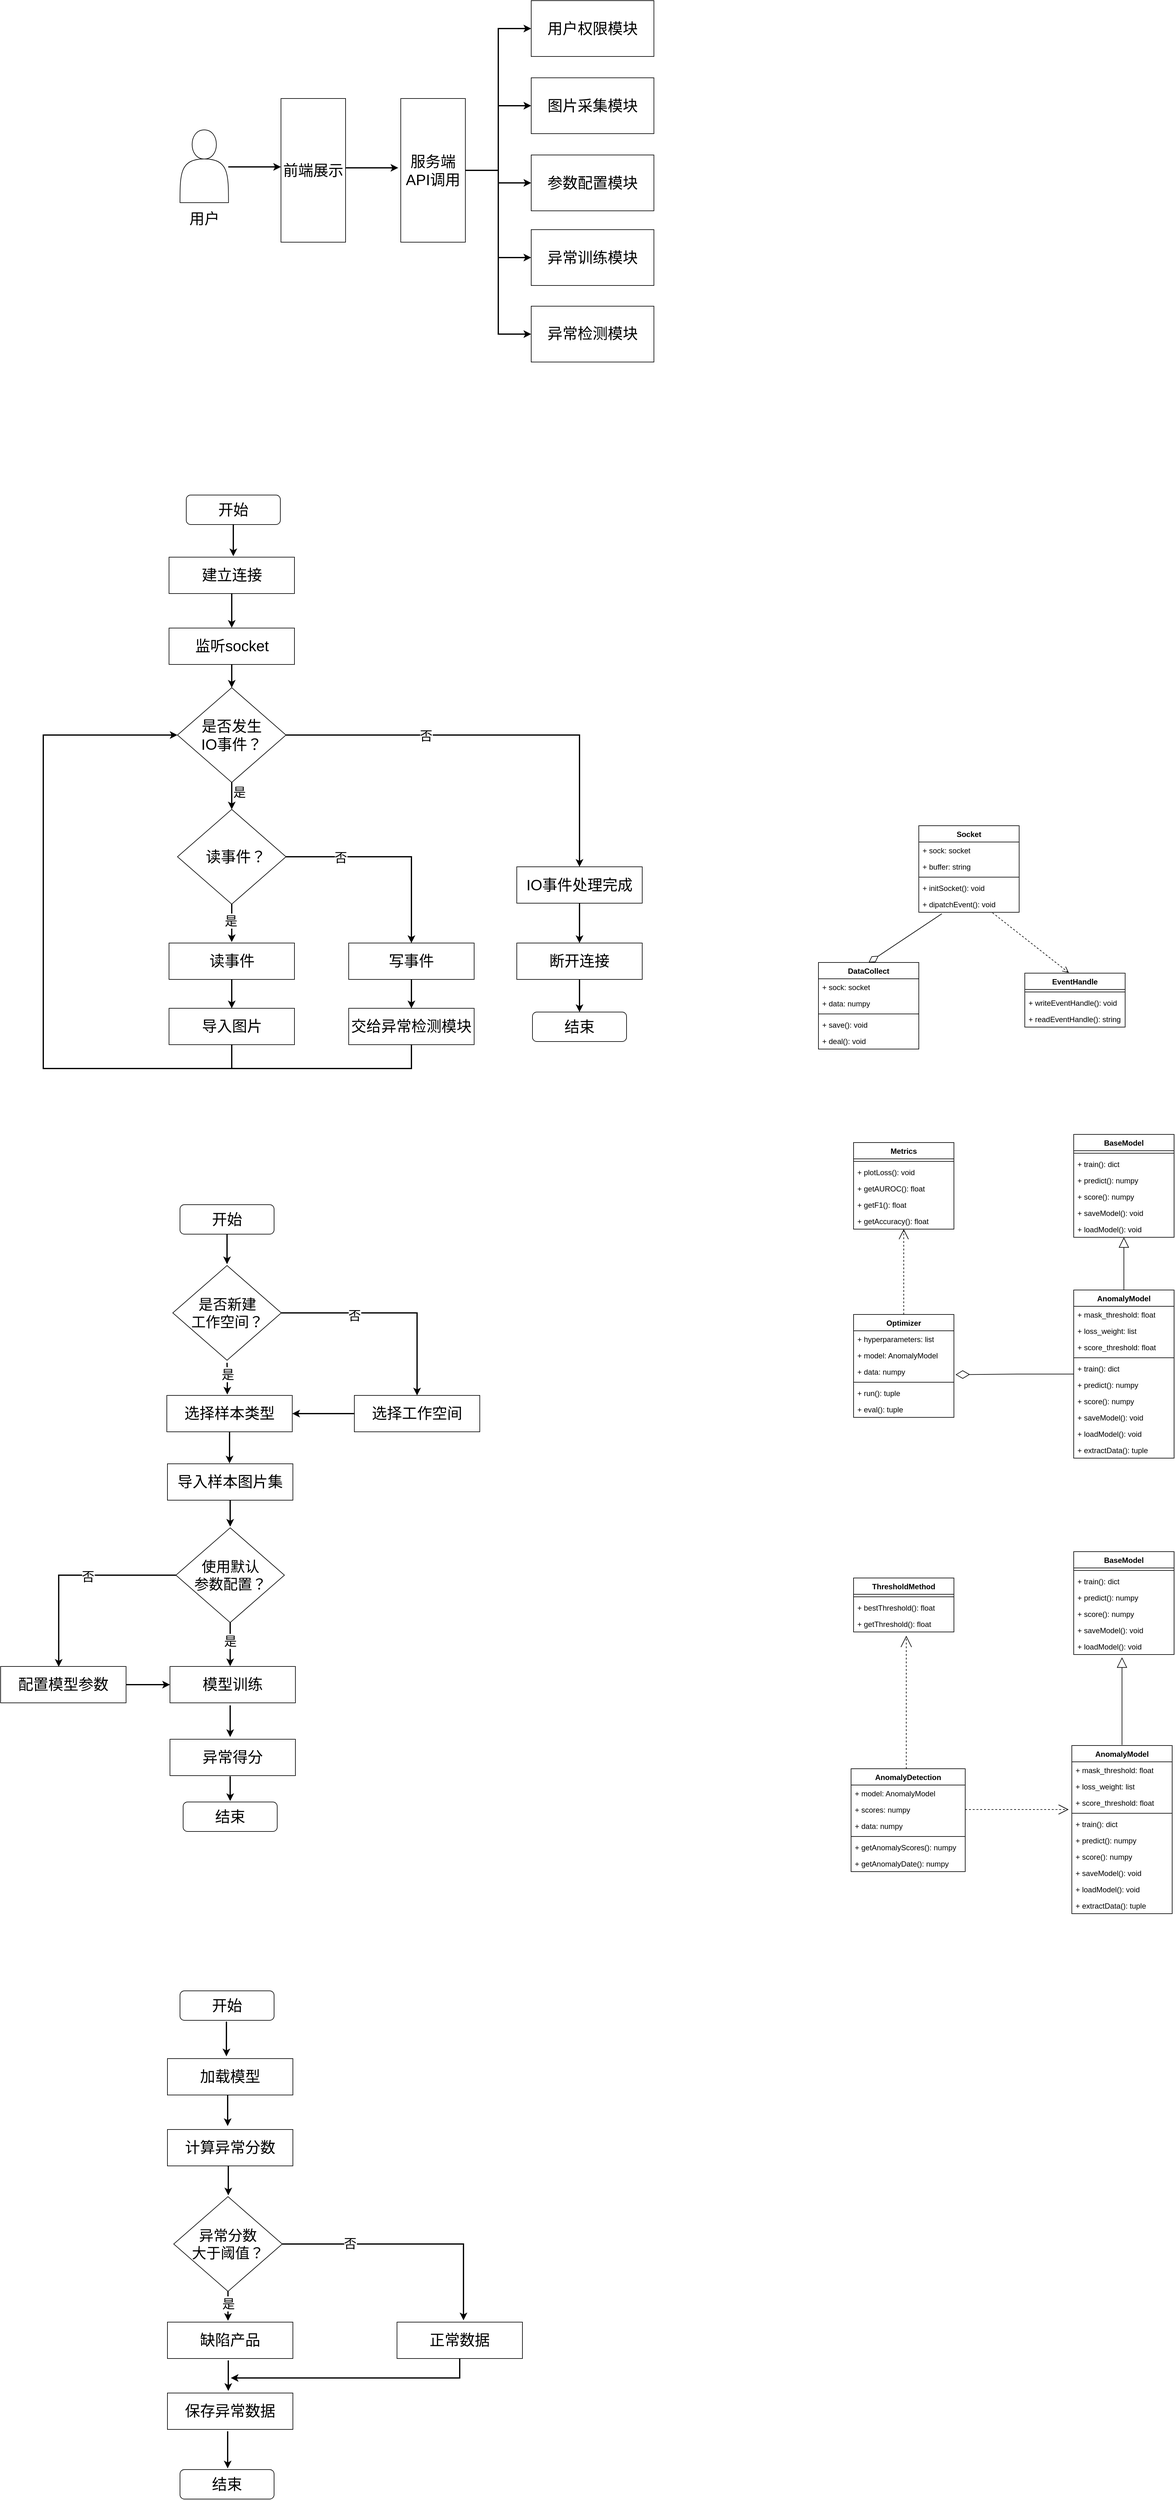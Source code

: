 <mxfile version="23.1.1" type="github">
  <diagram name="第 1 页" id="oIgSJ-jCkEDPL_mwqBG6">
    <mxGraphModel dx="1783" dy="911" grid="0" gridSize="10" guides="1" tooltips="1" connect="1" arrows="1" fold="1" page="0" pageScale="1" pageWidth="1169" pageHeight="827" math="0" shadow="0">
      <root>
        <mxCell id="0" />
        <mxCell id="1" parent="0" />
        <mxCell id="Z4AFo1DgdPZZFTQi7bNu-21" style="edgeStyle=orthogonalEdgeStyle;rounded=0;orthogonalLoop=1;jettySize=auto;html=1;strokeWidth=2;" parent="1" edge="1">
          <mxGeometry relative="1" as="geometry">
            <mxPoint x="547" y="373.5" as="targetPoint" />
            <mxPoint x="463" y="373.5" as="sourcePoint" />
          </mxGeometry>
        </mxCell>
        <mxCell id="Z4AFo1DgdPZZFTQi7bNu-3" value="&lt;font style=&quot;font-size: 24px;&quot;&gt;前端展示&lt;/font&gt;" style="rounded=0;whiteSpace=wrap;html=1;" parent="1" vertex="1">
          <mxGeometry x="360" y="263" width="103" height="229" as="geometry" />
        </mxCell>
        <mxCell id="Z4AFo1DgdPZZFTQi7bNu-22" style="edgeStyle=orthogonalEdgeStyle;rounded=0;orthogonalLoop=1;jettySize=auto;html=1;entryX=0.5;entryY=1;entryDx=0;entryDy=0;strokeWidth=2;" parent="1" source="Z4AFo1DgdPZZFTQi7bNu-5" target="Z4AFo1DgdPZZFTQi7bNu-6" edge="1">
          <mxGeometry relative="1" as="geometry" />
        </mxCell>
        <mxCell id="Z4AFo1DgdPZZFTQi7bNu-23" style="edgeStyle=orthogonalEdgeStyle;rounded=0;orthogonalLoop=1;jettySize=auto;html=1;entryX=0.5;entryY=1;entryDx=0;entryDy=0;strokeWidth=2;" parent="1" source="Z4AFo1DgdPZZFTQi7bNu-5" target="Z4AFo1DgdPZZFTQi7bNu-11" edge="1">
          <mxGeometry relative="1" as="geometry" />
        </mxCell>
        <mxCell id="Z4AFo1DgdPZZFTQi7bNu-24" style="edgeStyle=orthogonalEdgeStyle;rounded=0;orthogonalLoop=1;jettySize=auto;html=1;entryX=0.5;entryY=1;entryDx=0;entryDy=0;strokeWidth=2;" parent="1" source="Z4AFo1DgdPZZFTQi7bNu-5" target="Z4AFo1DgdPZZFTQi7bNu-14" edge="1">
          <mxGeometry relative="1" as="geometry" />
        </mxCell>
        <mxCell id="Z4AFo1DgdPZZFTQi7bNu-25" style="edgeStyle=orthogonalEdgeStyle;rounded=0;orthogonalLoop=1;jettySize=auto;html=1;entryX=0.5;entryY=1;entryDx=0;entryDy=0;strokeWidth=2;" parent="1" source="Z4AFo1DgdPZZFTQi7bNu-5" target="Z4AFo1DgdPZZFTQi7bNu-17" edge="1">
          <mxGeometry relative="1" as="geometry" />
        </mxCell>
        <mxCell id="VJg2SWNOefzOuOHamc-v-8" style="edgeStyle=orthogonalEdgeStyle;rounded=0;orthogonalLoop=1;jettySize=auto;html=1;entryX=0.5;entryY=1;entryDx=0;entryDy=0;strokeWidth=2;" edge="1" parent="1" source="Z4AFo1DgdPZZFTQi7bNu-5" target="VJg2SWNOefzOuOHamc-v-6">
          <mxGeometry relative="1" as="geometry" />
        </mxCell>
        <mxCell id="Z4AFo1DgdPZZFTQi7bNu-5" value="&lt;font style=&quot;font-size: 24px;&quot;&gt;服务端API调用&lt;/font&gt;" style="rounded=0;whiteSpace=wrap;html=1;" parent="1" vertex="1">
          <mxGeometry x="551" y="263" width="103" height="229" as="geometry" />
        </mxCell>
        <mxCell id="Z4AFo1DgdPZZFTQi7bNu-8" value="" style="group" parent="1" vertex="1" connectable="0">
          <mxGeometry x="759" y="107" width="195.64" height="89" as="geometry" />
        </mxCell>
        <mxCell id="Z4AFo1DgdPZZFTQi7bNu-6" value="" style="rounded=0;whiteSpace=wrap;html=1;rotation=90;" parent="Z4AFo1DgdPZZFTQi7bNu-8" vertex="1">
          <mxGeometry x="53.32" y="-53.32" width="89" height="195.64" as="geometry" />
        </mxCell>
        <mxCell id="Z4AFo1DgdPZZFTQi7bNu-7" value="&lt;font style=&quot;font-size: 24px;&quot;&gt;用户权限模块&lt;/font&gt;" style="text;html=1;strokeColor=none;fillColor=none;align=center;verticalAlign=middle;whiteSpace=wrap;rounded=0;" parent="Z4AFo1DgdPZZFTQi7bNu-8" vertex="1">
          <mxGeometry x="10.82" y="25.5" width="174" height="38" as="geometry" />
        </mxCell>
        <mxCell id="Z4AFo1DgdPZZFTQi7bNu-9" value="" style="group;strokeWidth=2;" parent="1" vertex="1" connectable="0">
          <mxGeometry x="199" y="313" width="77.33" height="157" as="geometry" />
        </mxCell>
        <mxCell id="Z4AFo1DgdPZZFTQi7bNu-1" value="" style="shape=actor;whiteSpace=wrap;html=1;" parent="Z4AFo1DgdPZZFTQi7bNu-9" vertex="1">
          <mxGeometry width="77.33" height="116" as="geometry" />
        </mxCell>
        <mxCell id="Z4AFo1DgdPZZFTQi7bNu-2" value="&lt;font style=&quot;font-size: 24px;&quot;&gt;用户&lt;/font&gt;" style="text;html=1;strokeColor=none;fillColor=none;align=center;verticalAlign=middle;whiteSpace=wrap;rounded=0;" parent="Z4AFo1DgdPZZFTQi7bNu-9" vertex="1">
          <mxGeometry x="8.66" y="127" width="60" height="30" as="geometry" />
        </mxCell>
        <mxCell id="Z4AFo1DgdPZZFTQi7bNu-10" value="" style="group" parent="1" vertex="1" connectable="0">
          <mxGeometry x="759" y="353" width="195.64" height="89" as="geometry" />
        </mxCell>
        <mxCell id="Z4AFo1DgdPZZFTQi7bNu-11" value="" style="rounded=0;whiteSpace=wrap;html=1;rotation=90;" parent="Z4AFo1DgdPZZFTQi7bNu-10" vertex="1">
          <mxGeometry x="53.32" y="-53.32" width="89" height="195.64" as="geometry" />
        </mxCell>
        <mxCell id="Z4AFo1DgdPZZFTQi7bNu-12" value="&lt;span style=&quot;font-size: 24px;&quot;&gt;参数配置模块&lt;/span&gt;" style="text;html=1;strokeColor=none;fillColor=none;align=center;verticalAlign=middle;whiteSpace=wrap;rounded=0;" parent="Z4AFo1DgdPZZFTQi7bNu-10" vertex="1">
          <mxGeometry x="10.82" y="25.5" width="174" height="38" as="geometry" />
        </mxCell>
        <mxCell id="Z4AFo1DgdPZZFTQi7bNu-13" value="" style="group" parent="1" vertex="1" connectable="0">
          <mxGeometry x="759" y="472" width="195.64" height="89" as="geometry" />
        </mxCell>
        <mxCell id="Z4AFo1DgdPZZFTQi7bNu-14" value="" style="rounded=0;whiteSpace=wrap;html=1;rotation=90;" parent="Z4AFo1DgdPZZFTQi7bNu-13" vertex="1">
          <mxGeometry x="53.32" y="-53.32" width="89" height="195.64" as="geometry" />
        </mxCell>
        <mxCell id="Z4AFo1DgdPZZFTQi7bNu-15" value="&lt;font style=&quot;font-size: 24px;&quot;&gt;异常训练模块&lt;/font&gt;" style="text;html=1;strokeColor=none;fillColor=none;align=center;verticalAlign=middle;whiteSpace=wrap;rounded=0;" parent="Z4AFo1DgdPZZFTQi7bNu-13" vertex="1">
          <mxGeometry x="10.82" y="25.5" width="174" height="38" as="geometry" />
        </mxCell>
        <mxCell id="Z4AFo1DgdPZZFTQi7bNu-16" value="" style="group" parent="1" vertex="1" connectable="0">
          <mxGeometry x="759" y="593" width="195.64" height="89" as="geometry" />
        </mxCell>
        <mxCell id="Z4AFo1DgdPZZFTQi7bNu-17" value="" style="rounded=0;whiteSpace=wrap;html=1;rotation=90;" parent="Z4AFo1DgdPZZFTQi7bNu-16" vertex="1">
          <mxGeometry x="53.32" y="-52.32" width="89" height="195.64" as="geometry" />
        </mxCell>
        <mxCell id="Z4AFo1DgdPZZFTQi7bNu-18" value="&lt;font style=&quot;font-size: 24px;&quot;&gt;异常检测模块&lt;/font&gt;" style="text;html=1;strokeColor=none;fillColor=none;align=center;verticalAlign=middle;whiteSpace=wrap;rounded=0;" parent="Z4AFo1DgdPZZFTQi7bNu-16" vertex="1">
          <mxGeometry x="10.82" y="25.5" width="174" height="38" as="geometry" />
        </mxCell>
        <mxCell id="Z4AFo1DgdPZZFTQi7bNu-26" style="edgeStyle=orthogonalEdgeStyle;rounded=0;orthogonalLoop=1;jettySize=auto;html=1;strokeWidth=2;" parent="1" edge="1">
          <mxGeometry relative="1" as="geometry">
            <mxPoint x="360" y="372" as="targetPoint" />
            <mxPoint x="276" y="372" as="sourcePoint" />
          </mxGeometry>
        </mxCell>
        <mxCell id="a3Q9JlaJn4SBkysk_mds-16" style="edgeStyle=orthogonalEdgeStyle;rounded=0;orthogonalLoop=1;jettySize=auto;html=1;strokeWidth=2;" parent="1" source="a3Q9JlaJn4SBkysk_mds-1" edge="1">
          <mxGeometry relative="1" as="geometry">
            <mxPoint x="284" y="992.5" as="targetPoint" />
          </mxGeometry>
        </mxCell>
        <mxCell id="a3Q9JlaJn4SBkysk_mds-1" value="&lt;font style=&quot;font-size: 24px;&quot;&gt;开始&lt;/font&gt;" style="rounded=1;whiteSpace=wrap;html=1;" parent="1" vertex="1">
          <mxGeometry x="209" y="895" width="150" height="47" as="geometry" />
        </mxCell>
        <mxCell id="a3Q9JlaJn4SBkysk_mds-17" style="edgeStyle=orthogonalEdgeStyle;rounded=0;orthogonalLoop=1;jettySize=auto;html=1;strokeWidth=2;" parent="1" source="a3Q9JlaJn4SBkysk_mds-2" edge="1">
          <mxGeometry relative="1" as="geometry">
            <mxPoint x="281.5" y="1106.5" as="targetPoint" />
          </mxGeometry>
        </mxCell>
        <mxCell id="a3Q9JlaJn4SBkysk_mds-2" value="&lt;font style=&quot;font-size: 24px;&quot;&gt;建立连接&lt;/font&gt;" style="rounded=0;whiteSpace=wrap;html=1;" parent="1" vertex="1">
          <mxGeometry x="181.5" y="994" width="200" height="58" as="geometry" />
        </mxCell>
        <mxCell id="a3Q9JlaJn4SBkysk_mds-3" value="&lt;font style=&quot;font-size: 24px;&quot;&gt;监听socket&lt;/font&gt;" style="rounded=0;whiteSpace=wrap;html=1;" parent="1" vertex="1">
          <mxGeometry x="181.5" y="1107" width="200" height="58" as="geometry" />
        </mxCell>
        <mxCell id="a3Q9JlaJn4SBkysk_mds-21" style="edgeStyle=orthogonalEdgeStyle;rounded=0;orthogonalLoop=1;jettySize=auto;html=1;strokeWidth=2;" parent="1" source="a3Q9JlaJn4SBkysk_mds-5" target="a3Q9JlaJn4SBkysk_mds-10" edge="1">
          <mxGeometry relative="1" as="geometry" />
        </mxCell>
        <mxCell id="a3Q9JlaJn4SBkysk_mds-5" value="&lt;span style=&quot;font-size: 24px;&quot;&gt;读事件&lt;/span&gt;" style="rounded=0;whiteSpace=wrap;html=1;" parent="1" vertex="1">
          <mxGeometry x="181.5" y="1609" width="200" height="58" as="geometry" />
        </mxCell>
        <mxCell id="a3Q9JlaJn4SBkysk_mds-24" style="edgeStyle=orthogonalEdgeStyle;rounded=0;orthogonalLoop=1;jettySize=auto;html=1;entryX=0.5;entryY=0;entryDx=0;entryDy=0;strokeWidth=2;" parent="1" source="a3Q9JlaJn4SBkysk_mds-8" target="a3Q9JlaJn4SBkysk_mds-13" edge="1">
          <mxGeometry relative="1" as="geometry" />
        </mxCell>
        <mxCell id="a3Q9JlaJn4SBkysk_mds-34" value="&lt;font style=&quot;font-size: 20px;&quot;&gt;否&lt;/font&gt;" style="edgeLabel;html=1;align=center;verticalAlign=middle;resizable=0;points=[];" parent="a3Q9JlaJn4SBkysk_mds-24" vertex="1" connectable="0">
          <mxGeometry x="-0.343" relative="1" as="geometry">
            <mxPoint as="offset" />
          </mxGeometry>
        </mxCell>
        <mxCell id="a3Q9JlaJn4SBkysk_mds-8" value="&lt;font style=&quot;font-size: 24px;&quot;&gt;是否发生&lt;br&gt;IO事件？&lt;/font&gt;" style="strokeWidth=1;html=1;shape=mxgraph.flowchart.decision;whiteSpace=wrap;" parent="1" vertex="1">
          <mxGeometry x="195" y="1202" width="173" height="151" as="geometry" />
        </mxCell>
        <mxCell id="a3Q9JlaJn4SBkysk_mds-20" style="edgeStyle=orthogonalEdgeStyle;rounded=0;orthogonalLoop=1;jettySize=auto;html=1;strokeWidth=2;" parent="1" source="a3Q9JlaJn4SBkysk_mds-9" edge="1">
          <mxGeometry relative="1" as="geometry">
            <mxPoint x="281.5" y="1607.5" as="targetPoint" />
          </mxGeometry>
        </mxCell>
        <mxCell id="a3Q9JlaJn4SBkysk_mds-33" value="&lt;font style=&quot;font-size: 20px;&quot;&gt;是&lt;/font&gt;" style="edgeLabel;html=1;align=center;verticalAlign=middle;resizable=0;points=[];" parent="a3Q9JlaJn4SBkysk_mds-20" vertex="1" connectable="0">
          <mxGeometry x="-0.141" y="-2" relative="1" as="geometry">
            <mxPoint as="offset" />
          </mxGeometry>
        </mxCell>
        <mxCell id="a3Q9JlaJn4SBkysk_mds-22" style="edgeStyle=orthogonalEdgeStyle;rounded=0;orthogonalLoop=1;jettySize=auto;html=1;entryX=0.5;entryY=0;entryDx=0;entryDy=0;strokeWidth=2;" parent="1" source="a3Q9JlaJn4SBkysk_mds-9" target="a3Q9JlaJn4SBkysk_mds-11" edge="1">
          <mxGeometry relative="1" as="geometry" />
        </mxCell>
        <mxCell id="a3Q9JlaJn4SBkysk_mds-32" value="&lt;font style=&quot;font-size: 20px;&quot;&gt;否&lt;/font&gt;" style="edgeLabel;html=1;align=center;verticalAlign=middle;resizable=0;points=[];" parent="a3Q9JlaJn4SBkysk_mds-22" vertex="1" connectable="0">
          <mxGeometry x="-0.483" relative="1" as="geometry">
            <mxPoint as="offset" />
          </mxGeometry>
        </mxCell>
        <mxCell id="a3Q9JlaJn4SBkysk_mds-9" value="&lt;span style=&quot;font-size: 24px;&quot;&gt;&amp;nbsp; 读事件？&lt;/span&gt;" style="strokeWidth=1;html=1;shape=mxgraph.flowchart.decision;whiteSpace=wrap;" parent="1" vertex="1">
          <mxGeometry x="195" y="1396" width="173" height="151" as="geometry" />
        </mxCell>
        <mxCell id="a3Q9JlaJn4SBkysk_mds-10" value="&lt;span style=&quot;font-size: 24px;&quot;&gt;导入图片&lt;/span&gt;" style="rounded=0;whiteSpace=wrap;html=1;" parent="1" vertex="1">
          <mxGeometry x="181.5" y="1713" width="200" height="58" as="geometry" />
        </mxCell>
        <mxCell id="a3Q9JlaJn4SBkysk_mds-23" style="edgeStyle=orthogonalEdgeStyle;rounded=0;orthogonalLoop=1;jettySize=auto;html=1;entryX=0.5;entryY=0;entryDx=0;entryDy=0;strokeWidth=2;" parent="1" source="a3Q9JlaJn4SBkysk_mds-11" target="a3Q9JlaJn4SBkysk_mds-12" edge="1">
          <mxGeometry relative="1" as="geometry" />
        </mxCell>
        <mxCell id="a3Q9JlaJn4SBkysk_mds-11" value="&lt;span style=&quot;font-size: 24px;&quot;&gt;写事件&lt;/span&gt;" style="rounded=0;whiteSpace=wrap;html=1;" parent="1" vertex="1">
          <mxGeometry x="468" y="1609" width="200" height="58" as="geometry" />
        </mxCell>
        <mxCell id="a3Q9JlaJn4SBkysk_mds-29" style="edgeStyle=orthogonalEdgeStyle;rounded=0;orthogonalLoop=1;jettySize=auto;html=1;endArrow=none;endFill=0;strokeWidth=2;" parent="1" source="a3Q9JlaJn4SBkysk_mds-12" edge="1">
          <mxGeometry relative="1" as="geometry">
            <mxPoint x="282" y="1809" as="targetPoint" />
            <Array as="points">
              <mxPoint x="568" y="1809" />
              <mxPoint x="283" y="1809" />
            </Array>
          </mxGeometry>
        </mxCell>
        <mxCell id="a3Q9JlaJn4SBkysk_mds-12" value="&lt;span style=&quot;font-size: 24px;&quot;&gt;交给异常检测模块&lt;/span&gt;" style="rounded=0;whiteSpace=wrap;html=1;" parent="1" vertex="1">
          <mxGeometry x="468" y="1713" width="200" height="58" as="geometry" />
        </mxCell>
        <mxCell id="a3Q9JlaJn4SBkysk_mds-25" style="edgeStyle=orthogonalEdgeStyle;rounded=0;orthogonalLoop=1;jettySize=auto;html=1;strokeWidth=2;" parent="1" source="a3Q9JlaJn4SBkysk_mds-13" target="a3Q9JlaJn4SBkysk_mds-14" edge="1">
          <mxGeometry relative="1" as="geometry" />
        </mxCell>
        <mxCell id="a3Q9JlaJn4SBkysk_mds-13" value="&lt;span style=&quot;font-size: 24px;&quot;&gt;IO事件处理完成&lt;/span&gt;" style="rounded=0;whiteSpace=wrap;html=1;" parent="1" vertex="1">
          <mxGeometry x="736" y="1487.5" width="200" height="58" as="geometry" />
        </mxCell>
        <mxCell id="a3Q9JlaJn4SBkysk_mds-26" style="edgeStyle=orthogonalEdgeStyle;rounded=0;orthogonalLoop=1;jettySize=auto;html=1;strokeWidth=2;" parent="1" source="a3Q9JlaJn4SBkysk_mds-14" target="a3Q9JlaJn4SBkysk_mds-15" edge="1">
          <mxGeometry relative="1" as="geometry" />
        </mxCell>
        <mxCell id="a3Q9JlaJn4SBkysk_mds-14" value="&lt;span style=&quot;font-size: 24px;&quot;&gt;断开连接&lt;/span&gt;" style="rounded=0;whiteSpace=wrap;html=1;" parent="1" vertex="1">
          <mxGeometry x="736" y="1609" width="200" height="58" as="geometry" />
        </mxCell>
        <mxCell id="a3Q9JlaJn4SBkysk_mds-15" value="&lt;font style=&quot;font-size: 24px;&quot;&gt;结束&lt;/font&gt;" style="rounded=1;whiteSpace=wrap;html=1;" parent="1" vertex="1">
          <mxGeometry x="761" y="1719" width="150" height="47" as="geometry" />
        </mxCell>
        <mxCell id="a3Q9JlaJn4SBkysk_mds-18" style="edgeStyle=orthogonalEdgeStyle;rounded=0;orthogonalLoop=1;jettySize=auto;html=1;entryX=0.5;entryY=0;entryDx=0;entryDy=0;entryPerimeter=0;strokeWidth=2;" parent="1" source="a3Q9JlaJn4SBkysk_mds-3" target="a3Q9JlaJn4SBkysk_mds-8" edge="1">
          <mxGeometry relative="1" as="geometry" />
        </mxCell>
        <mxCell id="a3Q9JlaJn4SBkysk_mds-19" style="edgeStyle=orthogonalEdgeStyle;rounded=0;orthogonalLoop=1;jettySize=auto;html=1;entryX=0.5;entryY=0;entryDx=0;entryDy=0;entryPerimeter=0;strokeWidth=2;" parent="1" source="a3Q9JlaJn4SBkysk_mds-8" target="a3Q9JlaJn4SBkysk_mds-9" edge="1">
          <mxGeometry relative="1" as="geometry" />
        </mxCell>
        <mxCell id="a3Q9JlaJn4SBkysk_mds-27" style="edgeStyle=orthogonalEdgeStyle;rounded=0;orthogonalLoop=1;jettySize=auto;html=1;entryX=0;entryY=0.5;entryDx=0;entryDy=0;entryPerimeter=0;strokeWidth=2;" parent="1" source="a3Q9JlaJn4SBkysk_mds-10" target="a3Q9JlaJn4SBkysk_mds-8" edge="1">
          <mxGeometry relative="1" as="geometry">
            <Array as="points">
              <mxPoint x="282" y="1809" />
              <mxPoint x="-19" y="1809" />
              <mxPoint x="-19" y="1278" />
            </Array>
          </mxGeometry>
        </mxCell>
        <mxCell id="a3Q9JlaJn4SBkysk_mds-31" value="&lt;font style=&quot;font-size: 20px;&quot;&gt;是&lt;/font&gt;" style="text;html=1;strokeColor=none;fillColor=none;align=center;verticalAlign=middle;whiteSpace=wrap;rounded=0;" parent="1" vertex="1">
          <mxGeometry x="264" y="1353" width="60" height="30" as="geometry" />
        </mxCell>
        <mxCell id="a3Q9JlaJn4SBkysk_mds-50" value="Socket" style="swimlane;fontStyle=1;align=center;verticalAlign=top;childLayout=stackLayout;horizontal=1;startSize=26;horizontalStack=0;resizeParent=1;resizeParentMax=0;resizeLast=0;collapsible=1;marginBottom=0;whiteSpace=wrap;html=1;" parent="1" vertex="1">
          <mxGeometry x="1377" y="1422" width="160" height="138" as="geometry">
            <mxRectangle x="1179" y="1234" width="74" height="26" as="alternateBounds" />
          </mxGeometry>
        </mxCell>
        <mxCell id="a3Q9JlaJn4SBkysk_mds-51" value="+ sock: socket" style="text;strokeColor=none;fillColor=none;align=left;verticalAlign=top;spacingLeft=4;spacingRight=4;overflow=hidden;rotatable=0;points=[[0,0.5],[1,0.5]];portConstraint=eastwest;whiteSpace=wrap;html=1;" parent="a3Q9JlaJn4SBkysk_mds-50" vertex="1">
          <mxGeometry y="26" width="160" height="26" as="geometry" />
        </mxCell>
        <mxCell id="a3Q9JlaJn4SBkysk_mds-65" value="&lt;span style=&quot;color: rgb(0, 0, 0); font-family: Helvetica; font-size: 12px; font-style: normal; font-variant-ligatures: normal; font-variant-caps: normal; font-weight: 400; letter-spacing: normal; orphans: 2; text-align: left; text-indent: 0px; text-transform: none; widows: 2; word-spacing: 0px; -webkit-text-stroke-width: 0px; background-color: rgb(255, 255, 255); text-decoration-thickness: initial; text-decoration-style: initial; text-decoration-color: initial; float: none; display: inline !important;&quot;&gt;+ buffer: string&amp;nbsp;&lt;/span&gt;" style="text;strokeColor=none;fillColor=none;align=left;verticalAlign=top;spacingLeft=4;spacingRight=4;overflow=hidden;rotatable=0;points=[[0,0.5],[1,0.5]];portConstraint=eastwest;whiteSpace=wrap;html=1;" parent="a3Q9JlaJn4SBkysk_mds-50" vertex="1">
          <mxGeometry y="52" width="160" height="26" as="geometry" />
        </mxCell>
        <mxCell id="a3Q9JlaJn4SBkysk_mds-52" value="" style="line;strokeWidth=1;fillColor=none;align=left;verticalAlign=middle;spacingTop=-1;spacingLeft=3;spacingRight=3;rotatable=0;labelPosition=right;points=[];portConstraint=eastwest;strokeColor=inherit;" parent="a3Q9JlaJn4SBkysk_mds-50" vertex="1">
          <mxGeometry y="78" width="160" height="8" as="geometry" />
        </mxCell>
        <mxCell id="a3Q9JlaJn4SBkysk_mds-53" value="+ initSocket(): void" style="text;strokeColor=none;fillColor=none;align=left;verticalAlign=top;spacingLeft=4;spacingRight=4;overflow=hidden;rotatable=0;points=[[0,0.5],[1,0.5]];portConstraint=eastwest;whiteSpace=wrap;html=1;" parent="a3Q9JlaJn4SBkysk_mds-50" vertex="1">
          <mxGeometry y="86" width="160" height="26" as="geometry" />
        </mxCell>
        <mxCell id="a3Q9JlaJn4SBkysk_mds-66" value="+ dipatchEvent(): void" style="text;strokeColor=none;fillColor=none;align=left;verticalAlign=top;spacingLeft=4;spacingRight=4;overflow=hidden;rotatable=0;points=[[0,0.5],[1,0.5]];portConstraint=eastwest;whiteSpace=wrap;html=1;" parent="a3Q9JlaJn4SBkysk_mds-50" vertex="1">
          <mxGeometry y="112" width="160" height="26" as="geometry" />
        </mxCell>
        <mxCell id="a3Q9JlaJn4SBkysk_mds-55" value="DataCollect" style="swimlane;fontStyle=1;align=center;verticalAlign=top;childLayout=stackLayout;horizontal=1;startSize=26;horizontalStack=0;resizeParent=1;resizeParentMax=0;resizeLast=0;collapsible=1;marginBottom=0;whiteSpace=wrap;html=1;" parent="1" vertex="1">
          <mxGeometry x="1217" y="1640" width="160" height="138" as="geometry" />
        </mxCell>
        <mxCell id="a3Q9JlaJn4SBkysk_mds-56" value="+ sock: socket" style="text;strokeColor=none;fillColor=none;align=left;verticalAlign=top;spacingLeft=4;spacingRight=4;overflow=hidden;rotatable=0;points=[[0,0.5],[1,0.5]];portConstraint=eastwest;whiteSpace=wrap;html=1;" parent="a3Q9JlaJn4SBkysk_mds-55" vertex="1">
          <mxGeometry y="26" width="160" height="26" as="geometry" />
        </mxCell>
        <mxCell id="a3Q9JlaJn4SBkysk_mds-68" value="&lt;span style=&quot;color: rgb(0, 0, 0); font-family: Helvetica; font-size: 12px; font-style: normal; font-variant-ligatures: normal; font-variant-caps: normal; font-weight: 400; letter-spacing: normal; orphans: 2; text-align: left; text-indent: 0px; text-transform: none; widows: 2; word-spacing: 0px; -webkit-text-stroke-width: 0px; background-color: rgb(255, 255, 255); text-decoration-thickness: initial; text-decoration-style: initial; text-decoration-color: initial; float: none; display: inline !important;&quot;&gt;+ data: numpy&lt;/span&gt;" style="text;strokeColor=none;fillColor=none;align=left;verticalAlign=top;spacingLeft=4;spacingRight=4;overflow=hidden;rotatable=0;points=[[0,0.5],[1,0.5]];portConstraint=eastwest;whiteSpace=wrap;html=1;" parent="a3Q9JlaJn4SBkysk_mds-55" vertex="1">
          <mxGeometry y="52" width="160" height="26" as="geometry" />
        </mxCell>
        <mxCell id="a3Q9JlaJn4SBkysk_mds-57" value="" style="line;strokeWidth=1;fillColor=none;align=left;verticalAlign=middle;spacingTop=-1;spacingLeft=3;spacingRight=3;rotatable=0;labelPosition=right;points=[];portConstraint=eastwest;strokeColor=inherit;" parent="a3Q9JlaJn4SBkysk_mds-55" vertex="1">
          <mxGeometry y="78" width="160" height="8" as="geometry" />
        </mxCell>
        <mxCell id="a3Q9JlaJn4SBkysk_mds-58" value="+ save(): void" style="text;strokeColor=none;fillColor=none;align=left;verticalAlign=top;spacingLeft=4;spacingRight=4;overflow=hidden;rotatable=0;points=[[0,0.5],[1,0.5]];portConstraint=eastwest;whiteSpace=wrap;html=1;" parent="a3Q9JlaJn4SBkysk_mds-55" vertex="1">
          <mxGeometry y="86" width="160" height="26" as="geometry" />
        </mxCell>
        <mxCell id="a3Q9JlaJn4SBkysk_mds-69" value="&lt;span style=&quot;color: rgb(0, 0, 0); font-family: Helvetica; font-size: 12px; font-style: normal; font-variant-ligatures: normal; font-variant-caps: normal; font-weight: 400; letter-spacing: normal; orphans: 2; text-align: left; text-indent: 0px; text-transform: none; widows: 2; word-spacing: 0px; -webkit-text-stroke-width: 0px; background-color: rgb(255, 255, 255); text-decoration-thickness: initial; text-decoration-style: initial; text-decoration-color: initial; float: none; display: inline !important;&quot;&gt;+ deal(): void&lt;/span&gt;" style="text;strokeColor=none;fillColor=none;align=left;verticalAlign=top;spacingLeft=4;spacingRight=4;overflow=hidden;rotatable=0;points=[[0,0.5],[1,0.5]];portConstraint=eastwest;whiteSpace=wrap;html=1;" parent="a3Q9JlaJn4SBkysk_mds-55" vertex="1">
          <mxGeometry y="112" width="160" height="26" as="geometry" />
        </mxCell>
        <mxCell id="a3Q9JlaJn4SBkysk_mds-59" value="EventHandle" style="swimlane;fontStyle=1;align=center;verticalAlign=top;childLayout=stackLayout;horizontal=1;startSize=26;horizontalStack=0;resizeParent=1;resizeParentMax=0;resizeLast=0;collapsible=1;marginBottom=0;whiteSpace=wrap;html=1;" parent="1" vertex="1">
          <mxGeometry x="1546" y="1657" width="160" height="86" as="geometry" />
        </mxCell>
        <mxCell id="a3Q9JlaJn4SBkysk_mds-61" value="" style="line;strokeWidth=1;fillColor=none;align=left;verticalAlign=middle;spacingTop=-1;spacingLeft=3;spacingRight=3;rotatable=0;labelPosition=right;points=[];portConstraint=eastwest;strokeColor=inherit;" parent="a3Q9JlaJn4SBkysk_mds-59" vertex="1">
          <mxGeometry y="26" width="160" height="8" as="geometry" />
        </mxCell>
        <mxCell id="a3Q9JlaJn4SBkysk_mds-62" value="+ writeEventHandle(): void" style="text;strokeColor=none;fillColor=none;align=left;verticalAlign=top;spacingLeft=4;spacingRight=4;overflow=hidden;rotatable=0;points=[[0,0.5],[1,0.5]];portConstraint=eastwest;whiteSpace=wrap;html=1;" parent="a3Q9JlaJn4SBkysk_mds-59" vertex="1">
          <mxGeometry y="34" width="160" height="26" as="geometry" />
        </mxCell>
        <mxCell id="a3Q9JlaJn4SBkysk_mds-67" value="&lt;span style=&quot;color: rgb(0, 0, 0); font-family: Helvetica; font-size: 12px; font-style: normal; font-variant-ligatures: normal; font-variant-caps: normal; font-weight: 400; letter-spacing: normal; orphans: 2; text-align: left; text-indent: 0px; text-transform: none; widows: 2; word-spacing: 0px; -webkit-text-stroke-width: 0px; background-color: rgb(255, 255, 255); text-decoration-thickness: initial; text-decoration-style: initial; text-decoration-color: initial; float: none; display: inline !important;&quot;&gt;+ readEventHandle(): string&lt;/span&gt;" style="text;strokeColor=none;fillColor=none;align=left;verticalAlign=top;spacingLeft=4;spacingRight=4;overflow=hidden;rotatable=0;points=[[0,0.5],[1,0.5]];portConstraint=eastwest;whiteSpace=wrap;html=1;" parent="a3Q9JlaJn4SBkysk_mds-59" vertex="1">
          <mxGeometry y="60" width="160" height="26" as="geometry" />
        </mxCell>
        <mxCell id="a3Q9JlaJn4SBkysk_mds-71" style="rounded=0;orthogonalLoop=1;jettySize=auto;html=1;entryX=0.5;entryY=0;entryDx=0;entryDy=0;endArrow=diamondThin;endFill=0;endSize=16;exitX=0.23;exitY=1.09;exitDx=0;exitDy=0;exitPerimeter=0;" parent="1" source="a3Q9JlaJn4SBkysk_mds-66" target="a3Q9JlaJn4SBkysk_mds-55" edge="1">
          <mxGeometry relative="1" as="geometry" />
        </mxCell>
        <mxCell id="a3Q9JlaJn4SBkysk_mds-72" style="rounded=0;orthogonalLoop=1;jettySize=auto;html=1;endSize=8;endArrow=open;endFill=0;dashed=1;exitX=0.735;exitY=1.033;exitDx=0;exitDy=0;exitPerimeter=0;entryX=0.439;entryY=-0.007;entryDx=0;entryDy=0;entryPerimeter=0;" parent="1" source="a3Q9JlaJn4SBkysk_mds-66" target="a3Q9JlaJn4SBkysk_mds-59" edge="1">
          <mxGeometry relative="1" as="geometry">
            <mxPoint x="1650" y="1669" as="targetPoint" />
          </mxGeometry>
        </mxCell>
        <mxCell id="YO7OPcjBrQpYHbS6nEXv-11" style="edgeStyle=orthogonalEdgeStyle;rounded=0;orthogonalLoop=1;jettySize=auto;html=1;strokeWidth=2;" parent="1" source="YO7OPcjBrQpYHbS6nEXv-1" edge="1">
          <mxGeometry relative="1" as="geometry">
            <mxPoint x="274" y="2120.875" as="targetPoint" />
          </mxGeometry>
        </mxCell>
        <mxCell id="YO7OPcjBrQpYHbS6nEXv-1" value="&lt;font style=&quot;font-size: 24px;&quot;&gt;开始&lt;/font&gt;" style="rounded=1;whiteSpace=wrap;html=1;" parent="1" vertex="1">
          <mxGeometry x="199" y="2026" width="150" height="47" as="geometry" />
        </mxCell>
        <mxCell id="YO7OPcjBrQpYHbS6nEXv-14" style="edgeStyle=orthogonalEdgeStyle;rounded=0;orthogonalLoop=1;jettySize=auto;html=1;strokeWidth=2;" parent="1" source="YO7OPcjBrQpYHbS6nEXv-2" edge="1">
          <mxGeometry relative="1" as="geometry">
            <mxPoint x="278" y="2438.4" as="targetPoint" />
          </mxGeometry>
        </mxCell>
        <mxCell id="YO7OPcjBrQpYHbS6nEXv-2" value="&lt;span style=&quot;font-size: 24px;&quot;&gt;选择样本类型&lt;/span&gt;" style="rounded=0;whiteSpace=wrap;html=1;" parent="1" vertex="1">
          <mxGeometry x="178" y="2330" width="200" height="58" as="geometry" />
        </mxCell>
        <mxCell id="YO7OPcjBrQpYHbS6nEXv-20" style="edgeStyle=orthogonalEdgeStyle;rounded=0;orthogonalLoop=1;jettySize=auto;html=1;entryX=0.5;entryY=0;entryDx=0;entryDy=0;strokeWidth=2;" parent="1" source="YO7OPcjBrQpYHbS6nEXv-3" target="YO7OPcjBrQpYHbS6nEXv-10" edge="1">
          <mxGeometry relative="1" as="geometry" />
        </mxCell>
        <mxCell id="YO7OPcjBrQpYHbS6nEXv-25" value="&lt;font style=&quot;font-size: 20px;&quot;&gt;否&lt;/font&gt;" style="edgeLabel;html=1;align=center;verticalAlign=middle;resizable=0;points=[];" parent="YO7OPcjBrQpYHbS6nEXv-20" vertex="1" connectable="0">
          <mxGeometry x="-0.333" y="-3" relative="1" as="geometry">
            <mxPoint as="offset" />
          </mxGeometry>
        </mxCell>
        <mxCell id="YO7OPcjBrQpYHbS6nEXv-3" value="&lt;span style=&quot;font-size: 23px;&quot;&gt;是否新建&lt;br&gt;工作空间？&lt;/span&gt;" style="strokeWidth=1;html=1;shape=mxgraph.flowchart.decision;whiteSpace=wrap;" parent="1" vertex="1">
          <mxGeometry x="187.5" y="2123" width="173" height="151" as="geometry" />
        </mxCell>
        <mxCell id="YO7OPcjBrQpYHbS6nEXv-15" style="edgeStyle=orthogonalEdgeStyle;rounded=0;orthogonalLoop=1;jettySize=auto;html=1;strokeWidth=2;" parent="1" source="YO7OPcjBrQpYHbS6nEXv-4" edge="1">
          <mxGeometry relative="1" as="geometry">
            <mxPoint x="279" y="2539.2" as="targetPoint" />
          </mxGeometry>
        </mxCell>
        <mxCell id="YO7OPcjBrQpYHbS6nEXv-4" value="&lt;span style=&quot;font-size: 24px;&quot;&gt;导入样本图片集&lt;/span&gt;" style="rounded=0;whiteSpace=wrap;html=1;" parent="1" vertex="1">
          <mxGeometry x="179" y="2439" width="200" height="58" as="geometry" />
        </mxCell>
        <mxCell id="YO7OPcjBrQpYHbS6nEXv-24" style="edgeStyle=orthogonalEdgeStyle;rounded=0;orthogonalLoop=1;jettySize=auto;html=1;entryX=0;entryY=0.5;entryDx=0;entryDy=0;strokeWidth=2;" parent="1" source="YO7OPcjBrQpYHbS6nEXv-5" target="YO7OPcjBrQpYHbS6nEXv-6" edge="1">
          <mxGeometry relative="1" as="geometry" />
        </mxCell>
        <mxCell id="YO7OPcjBrQpYHbS6nEXv-5" value="&lt;span style=&quot;font-size: 24px;&quot;&gt;配置模型参数&lt;/span&gt;" style="rounded=0;whiteSpace=wrap;html=1;" parent="1" vertex="1">
          <mxGeometry x="-87" y="2762" width="200" height="58" as="geometry" />
        </mxCell>
        <mxCell id="YO7OPcjBrQpYHbS6nEXv-17" style="edgeStyle=orthogonalEdgeStyle;rounded=0;orthogonalLoop=1;jettySize=auto;html=1;strokeWidth=2;" parent="1" edge="1">
          <mxGeometry relative="1" as="geometry">
            <mxPoint x="279" y="2874.5" as="targetPoint" />
            <mxPoint x="279" y="2824" as="sourcePoint" />
          </mxGeometry>
        </mxCell>
        <mxCell id="YO7OPcjBrQpYHbS6nEXv-6" value="&lt;span style=&quot;font-size: 24px;&quot;&gt;模型训练&lt;/span&gt;" style="rounded=0;whiteSpace=wrap;html=1;" parent="1" vertex="1">
          <mxGeometry x="183" y="2762" width="200" height="58" as="geometry" />
        </mxCell>
        <mxCell id="YO7OPcjBrQpYHbS6nEXv-16" style="edgeStyle=orthogonalEdgeStyle;rounded=0;orthogonalLoop=1;jettySize=auto;html=1;strokeWidth=2;" parent="1" source="YO7OPcjBrQpYHbS6nEXv-7" edge="1">
          <mxGeometry relative="1" as="geometry">
            <mxPoint x="279" y="2761.6" as="targetPoint" />
          </mxGeometry>
        </mxCell>
        <mxCell id="YO7OPcjBrQpYHbS6nEXv-27" value="&lt;font style=&quot;font-size: 20px;&quot;&gt;是&lt;/font&gt;" style="edgeLabel;html=1;align=center;verticalAlign=middle;resizable=0;points=[];" parent="YO7OPcjBrQpYHbS6nEXv-16" vertex="1" connectable="0">
          <mxGeometry x="-0.173" relative="1" as="geometry">
            <mxPoint as="offset" />
          </mxGeometry>
        </mxCell>
        <mxCell id="YO7OPcjBrQpYHbS6nEXv-7" value="&lt;span style=&quot;font-size: 23px;&quot;&gt;使用默认&lt;br&gt;参数配置？&lt;/span&gt;" style="strokeWidth=1;html=1;shape=mxgraph.flowchart.decision;whiteSpace=wrap;" parent="1" vertex="1">
          <mxGeometry x="192.5" y="2541" width="173" height="151" as="geometry" />
        </mxCell>
        <mxCell id="YO7OPcjBrQpYHbS6nEXv-19" style="edgeStyle=orthogonalEdgeStyle;rounded=0;orthogonalLoop=1;jettySize=auto;html=1;strokeWidth=2;" parent="1" edge="1">
          <mxGeometry relative="1" as="geometry">
            <mxPoint x="279" y="2976.5" as="targetPoint" />
            <mxPoint x="279" y="2937" as="sourcePoint" />
          </mxGeometry>
        </mxCell>
        <mxCell id="YO7OPcjBrQpYHbS6nEXv-8" value="&lt;span style=&quot;font-size: 24px;&quot;&gt;异常得分&lt;/span&gt;" style="rounded=0;whiteSpace=wrap;html=1;" parent="1" vertex="1">
          <mxGeometry x="183" y="2878" width="200" height="58" as="geometry" />
        </mxCell>
        <mxCell id="YO7OPcjBrQpYHbS6nEXv-9" value="&lt;font style=&quot;font-size: 24px;&quot;&gt;结束&lt;/font&gt;" style="rounded=1;whiteSpace=wrap;html=1;" parent="1" vertex="1">
          <mxGeometry x="204" y="2978" width="150" height="47" as="geometry" />
        </mxCell>
        <mxCell id="YO7OPcjBrQpYHbS6nEXv-21" style="edgeStyle=orthogonalEdgeStyle;rounded=0;orthogonalLoop=1;jettySize=auto;html=1;entryX=1;entryY=0.5;entryDx=0;entryDy=0;strokeWidth=2;" parent="1" source="YO7OPcjBrQpYHbS6nEXv-10" target="YO7OPcjBrQpYHbS6nEXv-2" edge="1">
          <mxGeometry relative="1" as="geometry" />
        </mxCell>
        <mxCell id="YO7OPcjBrQpYHbS6nEXv-10" value="&lt;span style=&quot;font-size: 24px;&quot;&gt;选择工作空间&lt;/span&gt;" style="rounded=0;whiteSpace=wrap;html=1;" parent="1" vertex="1">
          <mxGeometry x="477" y="2330" width="200" height="58" as="geometry" />
        </mxCell>
        <mxCell id="YO7OPcjBrQpYHbS6nEXv-12" style="edgeStyle=orthogonalEdgeStyle;rounded=0;orthogonalLoop=1;jettySize=auto;html=1;entryX=0.457;entryY=-0.093;entryDx=0;entryDy=0;entryPerimeter=0;strokeWidth=2;" parent="1" edge="1">
          <mxGeometry relative="1" as="geometry">
            <mxPoint x="274.0" y="2278.0" as="sourcePoint" />
            <mxPoint x="274.4" y="2328.606" as="targetPoint" />
          </mxGeometry>
        </mxCell>
        <mxCell id="YO7OPcjBrQpYHbS6nEXv-26" value="&lt;font style=&quot;font-size: 20px;&quot;&gt;是&lt;/font&gt;" style="edgeLabel;html=1;align=center;verticalAlign=middle;resizable=0;points=[];" parent="YO7OPcjBrQpYHbS6nEXv-12" vertex="1" connectable="0">
          <mxGeometry x="-0.294" relative="1" as="geometry">
            <mxPoint as="offset" />
          </mxGeometry>
        </mxCell>
        <mxCell id="YO7OPcjBrQpYHbS6nEXv-22" style="edgeStyle=orthogonalEdgeStyle;rounded=0;orthogonalLoop=1;jettySize=auto;html=1;entryX=0.463;entryY=0.009;entryDx=0;entryDy=0;entryPerimeter=0;strokeWidth=2;" parent="1" source="YO7OPcjBrQpYHbS6nEXv-7" target="YO7OPcjBrQpYHbS6nEXv-5" edge="1">
          <mxGeometry relative="1" as="geometry" />
        </mxCell>
        <mxCell id="YO7OPcjBrQpYHbS6nEXv-28" value="&lt;font style=&quot;font-size: 20px;&quot;&gt;否&lt;/font&gt;" style="edgeLabel;html=1;align=center;verticalAlign=middle;resizable=0;points=[];" parent="YO7OPcjBrQpYHbS6nEXv-22" vertex="1" connectable="0">
          <mxGeometry x="-0.153" y="1" relative="1" as="geometry">
            <mxPoint as="offset" />
          </mxGeometry>
        </mxCell>
        <mxCell id="O9Ib4ukWQCDbJNWWpe---1" value="Metrics" style="swimlane;fontStyle=1;align=center;verticalAlign=top;childLayout=stackLayout;horizontal=1;startSize=26;horizontalStack=0;resizeParent=1;resizeParentMax=0;resizeLast=0;collapsible=1;marginBottom=0;whiteSpace=wrap;html=1;" parent="1" vertex="1">
          <mxGeometry x="1273" y="1927" width="160" height="138" as="geometry">
            <mxRectangle x="1179" y="1234" width="74" height="26" as="alternateBounds" />
          </mxGeometry>
        </mxCell>
        <mxCell id="O9Ib4ukWQCDbJNWWpe---4" value="" style="line;strokeWidth=1;fillColor=none;align=left;verticalAlign=middle;spacingTop=-1;spacingLeft=3;spacingRight=3;rotatable=0;labelPosition=right;points=[];portConstraint=eastwest;strokeColor=inherit;" parent="O9Ib4ukWQCDbJNWWpe---1" vertex="1">
          <mxGeometry y="26" width="160" height="8" as="geometry" />
        </mxCell>
        <mxCell id="O9Ib4ukWQCDbJNWWpe---5" value="+ plotLoss(): void" style="text;strokeColor=none;fillColor=none;align=left;verticalAlign=top;spacingLeft=4;spacingRight=4;overflow=hidden;rotatable=0;points=[[0,0.5],[1,0.5]];portConstraint=eastwest;whiteSpace=wrap;html=1;" parent="O9Ib4ukWQCDbJNWWpe---1" vertex="1">
          <mxGeometry y="34" width="160" height="26" as="geometry" />
        </mxCell>
        <mxCell id="O9Ib4ukWQCDbJNWWpe---6" value="+ getAUROC(): float" style="text;strokeColor=none;fillColor=none;align=left;verticalAlign=top;spacingLeft=4;spacingRight=4;overflow=hidden;rotatable=0;points=[[0,0.5],[1,0.5]];portConstraint=eastwest;whiteSpace=wrap;html=1;" parent="O9Ib4ukWQCDbJNWWpe---1" vertex="1">
          <mxGeometry y="60" width="160" height="26" as="geometry" />
        </mxCell>
        <mxCell id="O9Ib4ukWQCDbJNWWpe---37" value="+ getF1(): float" style="text;strokeColor=none;fillColor=none;align=left;verticalAlign=top;spacingLeft=4;spacingRight=4;overflow=hidden;rotatable=0;points=[[0,0.5],[1,0.5]];portConstraint=eastwest;whiteSpace=wrap;html=1;" parent="O9Ib4ukWQCDbJNWWpe---1" vertex="1">
          <mxGeometry y="86" width="160" height="26" as="geometry" />
        </mxCell>
        <mxCell id="O9Ib4ukWQCDbJNWWpe---36" value="+ getAccuracy(): float" style="text;strokeColor=none;fillColor=none;align=left;verticalAlign=top;spacingLeft=4;spacingRight=4;overflow=hidden;rotatable=0;points=[[0,0.5],[1,0.5]];portConstraint=eastwest;whiteSpace=wrap;html=1;" parent="O9Ib4ukWQCDbJNWWpe---1" vertex="1">
          <mxGeometry y="112" width="160" height="26" as="geometry" />
        </mxCell>
        <mxCell id="O9Ib4ukWQCDbJNWWpe---47" style="edgeStyle=orthogonalEdgeStyle;rounded=0;orthogonalLoop=1;jettySize=auto;html=1;entryX=0.5;entryY=1;entryDx=0;entryDy=0;endArrow=open;endFill=0;strokeWidth=1;endSize=14;dashed=1;" parent="1" source="O9Ib4ukWQCDbJNWWpe---7" target="O9Ib4ukWQCDbJNWWpe---1" edge="1">
          <mxGeometry relative="1" as="geometry" />
        </mxCell>
        <mxCell id="O9Ib4ukWQCDbJNWWpe---7" value="Optimizer" style="swimlane;fontStyle=1;align=center;verticalAlign=top;childLayout=stackLayout;horizontal=1;startSize=26;horizontalStack=0;resizeParent=1;resizeParentMax=0;resizeLast=0;collapsible=1;marginBottom=0;whiteSpace=wrap;html=1;" parent="1" vertex="1">
          <mxGeometry x="1273" y="2201" width="160" height="164" as="geometry" />
        </mxCell>
        <mxCell id="O9Ib4ukWQCDbJNWWpe---8" value="+ hyperparameters: list" style="text;strokeColor=none;fillColor=none;align=left;verticalAlign=top;spacingLeft=4;spacingRight=4;overflow=hidden;rotatable=0;points=[[0,0.5],[1,0.5]];portConstraint=eastwest;whiteSpace=wrap;html=1;" parent="O9Ib4ukWQCDbJNWWpe---7" vertex="1">
          <mxGeometry y="26" width="160" height="26" as="geometry" />
        </mxCell>
        <mxCell id="O9Ib4ukWQCDbJNWWpe---39" value="+ model: AnomalyModel" style="text;strokeColor=none;fillColor=none;align=left;verticalAlign=top;spacingLeft=4;spacingRight=4;overflow=hidden;rotatable=0;points=[[0,0.5],[1,0.5]];portConstraint=eastwest;whiteSpace=wrap;html=1;" parent="O9Ib4ukWQCDbJNWWpe---7" vertex="1">
          <mxGeometry y="52" width="160" height="26" as="geometry" />
        </mxCell>
        <mxCell id="O9Ib4ukWQCDbJNWWpe---9" value="&lt;span style=&quot;color: rgb(0, 0, 0); font-family: Helvetica; font-size: 12px; font-style: normal; font-variant-ligatures: normal; font-variant-caps: normal; font-weight: 400; letter-spacing: normal; orphans: 2; text-align: left; text-indent: 0px; text-transform: none; widows: 2; word-spacing: 0px; -webkit-text-stroke-width: 0px; background-color: rgb(255, 255, 255); text-decoration-thickness: initial; text-decoration-style: initial; text-decoration-color: initial; float: none; display: inline !important;&quot;&gt;+ data: numpy&lt;/span&gt;" style="text;strokeColor=none;fillColor=none;align=left;verticalAlign=top;spacingLeft=4;spacingRight=4;overflow=hidden;rotatable=0;points=[[0,0.5],[1,0.5]];portConstraint=eastwest;whiteSpace=wrap;html=1;" parent="O9Ib4ukWQCDbJNWWpe---7" vertex="1">
          <mxGeometry y="78" width="160" height="26" as="geometry" />
        </mxCell>
        <mxCell id="O9Ib4ukWQCDbJNWWpe---10" value="" style="line;strokeWidth=1;fillColor=none;align=left;verticalAlign=middle;spacingTop=-1;spacingLeft=3;spacingRight=3;rotatable=0;labelPosition=right;points=[];portConstraint=eastwest;strokeColor=inherit;" parent="O9Ib4ukWQCDbJNWWpe---7" vertex="1">
          <mxGeometry y="104" width="160" height="8" as="geometry" />
        </mxCell>
        <mxCell id="O9Ib4ukWQCDbJNWWpe---11" value="+ run(): tuple" style="text;strokeColor=none;fillColor=none;align=left;verticalAlign=top;spacingLeft=4;spacingRight=4;overflow=hidden;rotatable=0;points=[[0,0.5],[1,0.5]];portConstraint=eastwest;whiteSpace=wrap;html=1;" parent="O9Ib4ukWQCDbJNWWpe---7" vertex="1">
          <mxGeometry y="112" width="160" height="26" as="geometry" />
        </mxCell>
        <mxCell id="O9Ib4ukWQCDbJNWWpe---12" value="&lt;span style=&quot;color: rgb(0, 0, 0); font-family: Helvetica; font-size: 12px; font-style: normal; font-variant-ligatures: normal; font-variant-caps: normal; font-weight: 400; letter-spacing: normal; orphans: 2; text-align: left; text-indent: 0px; text-transform: none; widows: 2; word-spacing: 0px; -webkit-text-stroke-width: 0px; background-color: rgb(255, 255, 255); text-decoration-thickness: initial; text-decoration-style: initial; text-decoration-color: initial; float: none; display: inline !important;&quot;&gt;+ eval(): tuple&lt;/span&gt;" style="text;strokeColor=none;fillColor=none;align=left;verticalAlign=top;spacingLeft=4;spacingRight=4;overflow=hidden;rotatable=0;points=[[0,0.5],[1,0.5]];portConstraint=eastwest;whiteSpace=wrap;html=1;" parent="O9Ib4ukWQCDbJNWWpe---7" vertex="1">
          <mxGeometry y="138" width="160" height="26" as="geometry" />
        </mxCell>
        <mxCell id="O9Ib4ukWQCDbJNWWpe---46" style="edgeStyle=orthogonalEdgeStyle;rounded=0;orthogonalLoop=1;jettySize=auto;html=1;entryX=0.5;entryY=1;entryDx=0;entryDy=0;endArrow=block;endFill=0;endSize=14;" parent="1" source="O9Ib4ukWQCDbJNWWpe---21" target="O9Ib4ukWQCDbJNWWpe---27" edge="1">
          <mxGeometry relative="1" as="geometry" />
        </mxCell>
        <mxCell id="O9Ib4ukWQCDbJNWWpe---21" value="AnomalyModel" style="swimlane;fontStyle=1;align=center;verticalAlign=top;childLayout=stackLayout;horizontal=1;startSize=26;horizontalStack=0;resizeParent=1;resizeParentMax=0;resizeLast=0;collapsible=1;marginBottom=0;whiteSpace=wrap;html=1;" parent="1" vertex="1">
          <mxGeometry x="1624" y="2162" width="160" height="268" as="geometry">
            <mxRectangle x="1179" y="1234" width="74" height="26" as="alternateBounds" />
          </mxGeometry>
        </mxCell>
        <mxCell id="O9Ib4ukWQCDbJNWWpe---22" value="+ mask_threshold: float" style="text;strokeColor=none;fillColor=none;align=left;verticalAlign=top;spacingLeft=4;spacingRight=4;overflow=hidden;rotatable=0;points=[[0,0.5],[1,0.5]];portConstraint=eastwest;whiteSpace=wrap;html=1;" parent="O9Ib4ukWQCDbJNWWpe---21" vertex="1">
          <mxGeometry y="26" width="160" height="26" as="geometry" />
        </mxCell>
        <mxCell id="O9Ib4ukWQCDbJNWWpe---41" value="+ loss_weight: list" style="text;strokeColor=none;fillColor=none;align=left;verticalAlign=top;spacingLeft=4;spacingRight=4;overflow=hidden;rotatable=0;points=[[0,0.5],[1,0.5]];portConstraint=eastwest;whiteSpace=wrap;html=1;" parent="O9Ib4ukWQCDbJNWWpe---21" vertex="1">
          <mxGeometry y="52" width="160" height="26" as="geometry" />
        </mxCell>
        <mxCell id="O9Ib4ukWQCDbJNWWpe---40" value="+ score_threshold: float" style="text;strokeColor=none;fillColor=none;align=left;verticalAlign=top;spacingLeft=4;spacingRight=4;overflow=hidden;rotatable=0;points=[[0,0.5],[1,0.5]];portConstraint=eastwest;whiteSpace=wrap;html=1;" parent="O9Ib4ukWQCDbJNWWpe---21" vertex="1">
          <mxGeometry y="78" width="160" height="26" as="geometry" />
        </mxCell>
        <mxCell id="O9Ib4ukWQCDbJNWWpe---24" value="" style="line;strokeWidth=1;fillColor=none;align=left;verticalAlign=middle;spacingTop=-1;spacingLeft=3;spacingRight=3;rotatable=0;labelPosition=right;points=[];portConstraint=eastwest;strokeColor=inherit;" parent="O9Ib4ukWQCDbJNWWpe---21" vertex="1">
          <mxGeometry y="104" width="160" height="8" as="geometry" />
        </mxCell>
        <mxCell id="O9Ib4ukWQCDbJNWWpe---25" value="+ train(): dict" style="text;strokeColor=none;fillColor=none;align=left;verticalAlign=top;spacingLeft=4;spacingRight=4;overflow=hidden;rotatable=0;points=[[0,0.5],[1,0.5]];portConstraint=eastwest;whiteSpace=wrap;html=1;" parent="O9Ib4ukWQCDbJNWWpe---21" vertex="1">
          <mxGeometry y="112" width="160" height="26" as="geometry" />
        </mxCell>
        <mxCell id="O9Ib4ukWQCDbJNWWpe---26" value="+ predict(): numpy" style="text;strokeColor=none;fillColor=none;align=left;verticalAlign=top;spacingLeft=4;spacingRight=4;overflow=hidden;rotatable=0;points=[[0,0.5],[1,0.5]];portConstraint=eastwest;whiteSpace=wrap;html=1;" parent="O9Ib4ukWQCDbJNWWpe---21" vertex="1">
          <mxGeometry y="138" width="160" height="26" as="geometry" />
        </mxCell>
        <mxCell id="O9Ib4ukWQCDbJNWWpe---45" value="+ score(): numpy" style="text;strokeColor=none;fillColor=none;align=left;verticalAlign=top;spacingLeft=4;spacingRight=4;overflow=hidden;rotatable=0;points=[[0,0.5],[1,0.5]];portConstraint=eastwest;whiteSpace=wrap;html=1;" parent="O9Ib4ukWQCDbJNWWpe---21" vertex="1">
          <mxGeometry y="164" width="160" height="26" as="geometry" />
        </mxCell>
        <mxCell id="O9Ib4ukWQCDbJNWWpe---44" value="+ saveModel(): void" style="text;strokeColor=none;fillColor=none;align=left;verticalAlign=top;spacingLeft=4;spacingRight=4;overflow=hidden;rotatable=0;points=[[0,0.5],[1,0.5]];portConstraint=eastwest;whiteSpace=wrap;html=1;" parent="O9Ib4ukWQCDbJNWWpe---21" vertex="1">
          <mxGeometry y="190" width="160" height="26" as="geometry" />
        </mxCell>
        <mxCell id="O9Ib4ukWQCDbJNWWpe---43" value="+ loadModel(): void" style="text;strokeColor=none;fillColor=none;align=left;verticalAlign=top;spacingLeft=4;spacingRight=4;overflow=hidden;rotatable=0;points=[[0,0.5],[1,0.5]];portConstraint=eastwest;whiteSpace=wrap;html=1;" parent="O9Ib4ukWQCDbJNWWpe---21" vertex="1">
          <mxGeometry y="216" width="160" height="26" as="geometry" />
        </mxCell>
        <mxCell id="O9Ib4ukWQCDbJNWWpe---42" value="+ extractData(): tuple" style="text;strokeColor=none;fillColor=none;align=left;verticalAlign=top;spacingLeft=4;spacingRight=4;overflow=hidden;rotatable=0;points=[[0,0.5],[1,0.5]];portConstraint=eastwest;whiteSpace=wrap;html=1;" parent="O9Ib4ukWQCDbJNWWpe---21" vertex="1">
          <mxGeometry y="242" width="160" height="26" as="geometry" />
        </mxCell>
        <mxCell id="O9Ib4ukWQCDbJNWWpe---27" value="BaseModel" style="swimlane;fontStyle=1;align=center;verticalAlign=top;childLayout=stackLayout;horizontal=1;startSize=26;horizontalStack=0;resizeParent=1;resizeParentMax=0;resizeLast=0;collapsible=1;marginBottom=0;whiteSpace=wrap;html=1;" parent="1" vertex="1">
          <mxGeometry x="1624" y="1914" width="160" height="164" as="geometry">
            <mxRectangle x="1179" y="1234" width="74" height="26" as="alternateBounds" />
          </mxGeometry>
        </mxCell>
        <mxCell id="O9Ib4ukWQCDbJNWWpe---30" value="" style="line;strokeWidth=1;fillColor=none;align=left;verticalAlign=middle;spacingTop=-1;spacingLeft=3;spacingRight=3;rotatable=0;labelPosition=right;points=[];portConstraint=eastwest;strokeColor=inherit;" parent="O9Ib4ukWQCDbJNWWpe---27" vertex="1">
          <mxGeometry y="26" width="160" height="8" as="geometry" />
        </mxCell>
        <mxCell id="O9Ib4ukWQCDbJNWWpe---31" value="+ train(): dict" style="text;strokeColor=none;fillColor=none;align=left;verticalAlign=top;spacingLeft=4;spacingRight=4;overflow=hidden;rotatable=0;points=[[0,0.5],[1,0.5]];portConstraint=eastwest;whiteSpace=wrap;html=1;" parent="O9Ib4ukWQCDbJNWWpe---27" vertex="1">
          <mxGeometry y="34" width="160" height="26" as="geometry" />
        </mxCell>
        <mxCell id="O9Ib4ukWQCDbJNWWpe---32" value="+ predict(): numpy" style="text;strokeColor=none;fillColor=none;align=left;verticalAlign=top;spacingLeft=4;spacingRight=4;overflow=hidden;rotatable=0;points=[[0,0.5],[1,0.5]];portConstraint=eastwest;whiteSpace=wrap;html=1;" parent="O9Ib4ukWQCDbJNWWpe---27" vertex="1">
          <mxGeometry y="60" width="160" height="26" as="geometry" />
        </mxCell>
        <mxCell id="O9Ib4ukWQCDbJNWWpe---35" value="+ score(): numpy" style="text;strokeColor=none;fillColor=none;align=left;verticalAlign=top;spacingLeft=4;spacingRight=4;overflow=hidden;rotatable=0;points=[[0,0.5],[1,0.5]];portConstraint=eastwest;whiteSpace=wrap;html=1;" parent="O9Ib4ukWQCDbJNWWpe---27" vertex="1">
          <mxGeometry y="86" width="160" height="26" as="geometry" />
        </mxCell>
        <mxCell id="O9Ib4ukWQCDbJNWWpe---34" value="+ saveModel(): void" style="text;strokeColor=none;fillColor=none;align=left;verticalAlign=top;spacingLeft=4;spacingRight=4;overflow=hidden;rotatable=0;points=[[0,0.5],[1,0.5]];portConstraint=eastwest;whiteSpace=wrap;html=1;" parent="O9Ib4ukWQCDbJNWWpe---27" vertex="1">
          <mxGeometry y="112" width="160" height="26" as="geometry" />
        </mxCell>
        <mxCell id="O9Ib4ukWQCDbJNWWpe---33" value="+ loadModel(): void" style="text;strokeColor=none;fillColor=none;align=left;verticalAlign=top;spacingLeft=4;spacingRight=4;overflow=hidden;rotatable=0;points=[[0,0.5],[1,0.5]];portConstraint=eastwest;whiteSpace=wrap;html=1;" parent="O9Ib4ukWQCDbJNWWpe---27" vertex="1">
          <mxGeometry y="138" width="160" height="26" as="geometry" />
        </mxCell>
        <mxCell id="O9Ib4ukWQCDbJNWWpe---48" style="edgeStyle=orthogonalEdgeStyle;rounded=0;orthogonalLoop=1;jettySize=auto;html=1;entryX=1.016;entryY=0.688;entryDx=0;entryDy=0;entryPerimeter=0;endArrow=diamondThin;endFill=0;endSize=20;" parent="1" source="O9Ib4ukWQCDbJNWWpe---21" target="O9Ib4ukWQCDbJNWWpe---9" edge="1">
          <mxGeometry relative="1" as="geometry" />
        </mxCell>
        <mxCell id="O9Ib4ukWQCDbJNWWpe---68" style="edgeStyle=orthogonalEdgeStyle;rounded=0;orthogonalLoop=1;jettySize=auto;html=1;strokeWidth=2;" parent="1" edge="1">
          <mxGeometry relative="1" as="geometry">
            <mxPoint x="273" y="3383.4" as="targetPoint" />
            <mxPoint x="273.04" y="3328" as="sourcePoint" />
          </mxGeometry>
        </mxCell>
        <mxCell id="O9Ib4ukWQCDbJNWWpe---49" value="&lt;font style=&quot;font-size: 24px;&quot;&gt;开始&lt;/font&gt;" style="rounded=1;whiteSpace=wrap;html=1;" parent="1" vertex="1">
          <mxGeometry x="199" y="3279" width="150" height="47" as="geometry" />
        </mxCell>
        <mxCell id="O9Ib4ukWQCDbJNWWpe---58" style="edgeStyle=orthogonalEdgeStyle;rounded=0;orthogonalLoop=1;jettySize=auto;html=1;strokeWidth=2;" parent="1" edge="1">
          <mxGeometry relative="1" as="geometry">
            <mxPoint x="275" y="3494.522" as="targetPoint" />
            <mxPoint x="275.0" y="3445" as="sourcePoint" />
          </mxGeometry>
        </mxCell>
        <mxCell id="O9Ib4ukWQCDbJNWWpe---50" value="&lt;span style=&quot;font-size: 24px;&quot;&gt;加载模型&lt;/span&gt;" style="rounded=0;whiteSpace=wrap;html=1;" parent="1" vertex="1">
          <mxGeometry x="179" y="3387" width="200" height="58" as="geometry" />
        </mxCell>
        <mxCell id="O9Ib4ukWQCDbJNWWpe---59" style="edgeStyle=orthogonalEdgeStyle;rounded=0;orthogonalLoop=1;jettySize=auto;html=1;strokeWidth=2;" parent="1" edge="1">
          <mxGeometry relative="1" as="geometry">
            <mxPoint x="276" y="3604.957" as="targetPoint" />
            <mxPoint x="276.0" y="3558.0" as="sourcePoint" />
          </mxGeometry>
        </mxCell>
        <mxCell id="O9Ib4ukWQCDbJNWWpe---51" value="&lt;span style=&quot;font-size: 24px;&quot;&gt;计算异常分数&lt;/span&gt;" style="rounded=0;whiteSpace=wrap;html=1;" parent="1" vertex="1">
          <mxGeometry x="179" y="3500" width="200" height="58" as="geometry" />
        </mxCell>
        <mxCell id="O9Ib4ukWQCDbJNWWpe---60" style="edgeStyle=orthogonalEdgeStyle;rounded=0;orthogonalLoop=1;jettySize=auto;html=1;strokeWidth=2;" parent="1" source="O9Ib4ukWQCDbJNWWpe---52" edge="1">
          <mxGeometry relative="1" as="geometry">
            <mxPoint x="275.5" y="3804.957" as="targetPoint" />
          </mxGeometry>
        </mxCell>
        <mxCell id="O9Ib4ukWQCDbJNWWpe---67" value="&lt;font style=&quot;font-size: 20px;&quot;&gt;是&lt;/font&gt;" style="edgeLabel;html=1;align=center;verticalAlign=middle;resizable=0;points=[];" parent="O9Ib4ukWQCDbJNWWpe---60" vertex="1" connectable="0">
          <mxGeometry x="-0.217" relative="1" as="geometry">
            <mxPoint as="offset" />
          </mxGeometry>
        </mxCell>
        <mxCell id="O9Ib4ukWQCDbJNWWpe---52" value="&lt;span style=&quot;font-size: 23px;&quot;&gt;异常分数&lt;br&gt;大于阈值？&lt;/span&gt;" style="strokeWidth=1;html=1;shape=mxgraph.flowchart.decision;whiteSpace=wrap;" parent="1" vertex="1">
          <mxGeometry x="189" y="3607" width="173" height="151" as="geometry" />
        </mxCell>
        <mxCell id="O9Ib4ukWQCDbJNWWpe---61" style="edgeStyle=orthogonalEdgeStyle;rounded=0;orthogonalLoop=1;jettySize=auto;html=1;strokeWidth=2;" parent="1" edge="1">
          <mxGeometry relative="1" as="geometry">
            <mxPoint x="276" y="3916.652" as="targetPoint" />
            <mxPoint x="276.0" y="3868" as="sourcePoint" />
          </mxGeometry>
        </mxCell>
        <mxCell id="O9Ib4ukWQCDbJNWWpe---53" value="&lt;span style=&quot;font-size: 24px;&quot;&gt;缺陷产品&lt;/span&gt;" style="rounded=0;whiteSpace=wrap;html=1;" parent="1" vertex="1">
          <mxGeometry x="179" y="3807" width="200" height="58" as="geometry" />
        </mxCell>
        <mxCell id="O9Ib4ukWQCDbJNWWpe---62" style="edgeStyle=orthogonalEdgeStyle;rounded=0;orthogonalLoop=1;jettySize=auto;html=1;strokeWidth=2;" parent="1" edge="1">
          <mxGeometry relative="1" as="geometry">
            <mxPoint x="275" y="4040.13" as="targetPoint" />
            <mxPoint x="275.0" y="3981" as="sourcePoint" />
          </mxGeometry>
        </mxCell>
        <mxCell id="O9Ib4ukWQCDbJNWWpe---54" value="&lt;span style=&quot;font-size: 24px;&quot;&gt;保存异常数据&lt;/span&gt;" style="rounded=0;whiteSpace=wrap;html=1;" parent="1" vertex="1">
          <mxGeometry x="179" y="3920" width="200" height="58" as="geometry" />
        </mxCell>
        <mxCell id="O9Ib4ukWQCDbJNWWpe---55" value="&lt;font style=&quot;font-size: 24px;&quot;&gt;结束&lt;/font&gt;" style="rounded=1;whiteSpace=wrap;html=1;" parent="1" vertex="1">
          <mxGeometry x="199" y="4042" width="150" height="47" as="geometry" />
        </mxCell>
        <mxCell id="O9Ib4ukWQCDbJNWWpe---56" value="&lt;span style=&quot;font-size: 24px;&quot;&gt;正常数据&lt;/span&gt;" style="rounded=0;whiteSpace=wrap;html=1;" parent="1" vertex="1">
          <mxGeometry x="545" y="3807" width="200" height="58" as="geometry" />
        </mxCell>
        <mxCell id="O9Ib4ukWQCDbJNWWpe---63" style="edgeStyle=orthogonalEdgeStyle;rounded=0;orthogonalLoop=1;jettySize=auto;html=1;entryX=0.53;entryY=-0.05;entryDx=0;entryDy=0;entryPerimeter=0;strokeWidth=2;" parent="1" source="O9Ib4ukWQCDbJNWWpe---52" target="O9Ib4ukWQCDbJNWWpe---56" edge="1">
          <mxGeometry relative="1" as="geometry" />
        </mxCell>
        <mxCell id="O9Ib4ukWQCDbJNWWpe---66" value="&lt;font style=&quot;font-size: 20px;&quot;&gt;否&lt;/font&gt;" style="edgeLabel;html=1;align=center;verticalAlign=middle;resizable=0;points=[];" parent="O9Ib4ukWQCDbJNWWpe---63" vertex="1" connectable="0">
          <mxGeometry x="-0.474" y="2" relative="1" as="geometry">
            <mxPoint as="offset" />
          </mxGeometry>
        </mxCell>
        <mxCell id="O9Ib4ukWQCDbJNWWpe---65" style="edgeStyle=orthogonalEdgeStyle;rounded=0;orthogonalLoop=1;jettySize=auto;html=1;strokeWidth=2;" parent="1" source="O9Ib4ukWQCDbJNWWpe---56" edge="1">
          <mxGeometry relative="1" as="geometry">
            <mxPoint x="280" y="3896" as="targetPoint" />
            <Array as="points">
              <mxPoint x="645" y="3896" />
              <mxPoint x="292" y="3896" />
            </Array>
          </mxGeometry>
        </mxCell>
        <mxCell id="O9Ib4ukWQCDbJNWWpe---69" value="ThresholdMethod" style="swimlane;fontStyle=1;align=center;verticalAlign=top;childLayout=stackLayout;horizontal=1;startSize=26;horizontalStack=0;resizeParent=1;resizeParentMax=0;resizeLast=0;collapsible=1;marginBottom=0;whiteSpace=wrap;html=1;" parent="1" vertex="1">
          <mxGeometry x="1273" y="2621" width="160" height="86" as="geometry">
            <mxRectangle x="1179" y="1234" width="74" height="26" as="alternateBounds" />
          </mxGeometry>
        </mxCell>
        <mxCell id="O9Ib4ukWQCDbJNWWpe---70" value="" style="line;strokeWidth=1;fillColor=none;align=left;verticalAlign=middle;spacingTop=-1;spacingLeft=3;spacingRight=3;rotatable=0;labelPosition=right;points=[];portConstraint=eastwest;strokeColor=inherit;" parent="O9Ib4ukWQCDbJNWWpe---69" vertex="1">
          <mxGeometry y="26" width="160" height="8" as="geometry" />
        </mxCell>
        <mxCell id="O9Ib4ukWQCDbJNWWpe---71" value="+ bestThreshold(): float" style="text;strokeColor=none;fillColor=none;align=left;verticalAlign=top;spacingLeft=4;spacingRight=4;overflow=hidden;rotatable=0;points=[[0,0.5],[1,0.5]];portConstraint=eastwest;whiteSpace=wrap;html=1;" parent="O9Ib4ukWQCDbJNWWpe---69" vertex="1">
          <mxGeometry y="34" width="160" height="26" as="geometry" />
        </mxCell>
        <mxCell id="O9Ib4ukWQCDbJNWWpe---72" value="+ getThreshold(): float" style="text;strokeColor=none;fillColor=none;align=left;verticalAlign=top;spacingLeft=4;spacingRight=4;overflow=hidden;rotatable=0;points=[[0,0.5],[1,0.5]];portConstraint=eastwest;whiteSpace=wrap;html=1;" parent="O9Ib4ukWQCDbJNWWpe---69" vertex="1">
          <mxGeometry y="60" width="160" height="26" as="geometry" />
        </mxCell>
        <mxCell id="O9Ib4ukWQCDbJNWWpe---75" value="BaseModel" style="swimlane;fontStyle=1;align=center;verticalAlign=top;childLayout=stackLayout;horizontal=1;startSize=26;horizontalStack=0;resizeParent=1;resizeParentMax=0;resizeLast=0;collapsible=1;marginBottom=0;whiteSpace=wrap;html=1;" parent="1" vertex="1">
          <mxGeometry x="1624" y="2579" width="160" height="164" as="geometry">
            <mxRectangle x="1179" y="1234" width="74" height="26" as="alternateBounds" />
          </mxGeometry>
        </mxCell>
        <mxCell id="O9Ib4ukWQCDbJNWWpe---76" value="" style="line;strokeWidth=1;fillColor=none;align=left;verticalAlign=middle;spacingTop=-1;spacingLeft=3;spacingRight=3;rotatable=0;labelPosition=right;points=[];portConstraint=eastwest;strokeColor=inherit;" parent="O9Ib4ukWQCDbJNWWpe---75" vertex="1">
          <mxGeometry y="26" width="160" height="8" as="geometry" />
        </mxCell>
        <mxCell id="O9Ib4ukWQCDbJNWWpe---77" value="+ train(): dict" style="text;strokeColor=none;fillColor=none;align=left;verticalAlign=top;spacingLeft=4;spacingRight=4;overflow=hidden;rotatable=0;points=[[0,0.5],[1,0.5]];portConstraint=eastwest;whiteSpace=wrap;html=1;" parent="O9Ib4ukWQCDbJNWWpe---75" vertex="1">
          <mxGeometry y="34" width="160" height="26" as="geometry" />
        </mxCell>
        <mxCell id="O9Ib4ukWQCDbJNWWpe---78" value="+ predict(): numpy" style="text;strokeColor=none;fillColor=none;align=left;verticalAlign=top;spacingLeft=4;spacingRight=4;overflow=hidden;rotatable=0;points=[[0,0.5],[1,0.5]];portConstraint=eastwest;whiteSpace=wrap;html=1;" parent="O9Ib4ukWQCDbJNWWpe---75" vertex="1">
          <mxGeometry y="60" width="160" height="26" as="geometry" />
        </mxCell>
        <mxCell id="O9Ib4ukWQCDbJNWWpe---79" value="+ score(): numpy" style="text;strokeColor=none;fillColor=none;align=left;verticalAlign=top;spacingLeft=4;spacingRight=4;overflow=hidden;rotatable=0;points=[[0,0.5],[1,0.5]];portConstraint=eastwest;whiteSpace=wrap;html=1;" parent="O9Ib4ukWQCDbJNWWpe---75" vertex="1">
          <mxGeometry y="86" width="160" height="26" as="geometry" />
        </mxCell>
        <mxCell id="O9Ib4ukWQCDbJNWWpe---80" value="+ saveModel(): void" style="text;strokeColor=none;fillColor=none;align=left;verticalAlign=top;spacingLeft=4;spacingRight=4;overflow=hidden;rotatable=0;points=[[0,0.5],[1,0.5]];portConstraint=eastwest;whiteSpace=wrap;html=1;" parent="O9Ib4ukWQCDbJNWWpe---75" vertex="1">
          <mxGeometry y="112" width="160" height="26" as="geometry" />
        </mxCell>
        <mxCell id="O9Ib4ukWQCDbJNWWpe---81" value="+ loadModel(): void" style="text;strokeColor=none;fillColor=none;align=left;verticalAlign=top;spacingLeft=4;spacingRight=4;overflow=hidden;rotatable=0;points=[[0,0.5],[1,0.5]];portConstraint=eastwest;whiteSpace=wrap;html=1;" parent="O9Ib4ukWQCDbJNWWpe---75" vertex="1">
          <mxGeometry y="138" width="160" height="26" as="geometry" />
        </mxCell>
        <mxCell id="O9Ib4ukWQCDbJNWWpe---102" style="edgeStyle=orthogonalEdgeStyle;rounded=0;orthogonalLoop=1;jettySize=auto;html=1;endArrow=block;endFill=0;endSize=14;" parent="1" edge="1">
          <mxGeometry relative="1" as="geometry">
            <mxPoint x="1701" y="2747.455" as="targetPoint" />
            <mxPoint x="1701.0" y="2887" as="sourcePoint" />
          </mxGeometry>
        </mxCell>
        <mxCell id="O9Ib4ukWQCDbJNWWpe---82" value="AnomalyModel" style="swimlane;fontStyle=1;align=center;verticalAlign=top;childLayout=stackLayout;horizontal=1;startSize=26;horizontalStack=0;resizeParent=1;resizeParentMax=0;resizeLast=0;collapsible=1;marginBottom=0;whiteSpace=wrap;html=1;" parent="1" vertex="1">
          <mxGeometry x="1621" y="2888" width="160" height="268" as="geometry">
            <mxRectangle x="1179" y="1234" width="74" height="26" as="alternateBounds" />
          </mxGeometry>
        </mxCell>
        <mxCell id="O9Ib4ukWQCDbJNWWpe---83" value="+ mask_threshold: float" style="text;strokeColor=none;fillColor=none;align=left;verticalAlign=top;spacingLeft=4;spacingRight=4;overflow=hidden;rotatable=0;points=[[0,0.5],[1,0.5]];portConstraint=eastwest;whiteSpace=wrap;html=1;" parent="O9Ib4ukWQCDbJNWWpe---82" vertex="1">
          <mxGeometry y="26" width="160" height="26" as="geometry" />
        </mxCell>
        <mxCell id="O9Ib4ukWQCDbJNWWpe---84" value="+ loss_weight: list" style="text;strokeColor=none;fillColor=none;align=left;verticalAlign=top;spacingLeft=4;spacingRight=4;overflow=hidden;rotatable=0;points=[[0,0.5],[1,0.5]];portConstraint=eastwest;whiteSpace=wrap;html=1;" parent="O9Ib4ukWQCDbJNWWpe---82" vertex="1">
          <mxGeometry y="52" width="160" height="26" as="geometry" />
        </mxCell>
        <mxCell id="O9Ib4ukWQCDbJNWWpe---85" value="+ score_threshold: float" style="text;strokeColor=none;fillColor=none;align=left;verticalAlign=top;spacingLeft=4;spacingRight=4;overflow=hidden;rotatable=0;points=[[0,0.5],[1,0.5]];portConstraint=eastwest;whiteSpace=wrap;html=1;" parent="O9Ib4ukWQCDbJNWWpe---82" vertex="1">
          <mxGeometry y="78" width="160" height="26" as="geometry" />
        </mxCell>
        <mxCell id="O9Ib4ukWQCDbJNWWpe---86" value="" style="line;strokeWidth=1;fillColor=none;align=left;verticalAlign=middle;spacingTop=-1;spacingLeft=3;spacingRight=3;rotatable=0;labelPosition=right;points=[];portConstraint=eastwest;strokeColor=inherit;" parent="O9Ib4ukWQCDbJNWWpe---82" vertex="1">
          <mxGeometry y="104" width="160" height="8" as="geometry" />
        </mxCell>
        <mxCell id="O9Ib4ukWQCDbJNWWpe---87" value="+ train(): dict" style="text;strokeColor=none;fillColor=none;align=left;verticalAlign=top;spacingLeft=4;spacingRight=4;overflow=hidden;rotatable=0;points=[[0,0.5],[1,0.5]];portConstraint=eastwest;whiteSpace=wrap;html=1;" parent="O9Ib4ukWQCDbJNWWpe---82" vertex="1">
          <mxGeometry y="112" width="160" height="26" as="geometry" />
        </mxCell>
        <mxCell id="O9Ib4ukWQCDbJNWWpe---88" value="+ predict(): numpy" style="text;strokeColor=none;fillColor=none;align=left;verticalAlign=top;spacingLeft=4;spacingRight=4;overflow=hidden;rotatable=0;points=[[0,0.5],[1,0.5]];portConstraint=eastwest;whiteSpace=wrap;html=1;" parent="O9Ib4ukWQCDbJNWWpe---82" vertex="1">
          <mxGeometry y="138" width="160" height="26" as="geometry" />
        </mxCell>
        <mxCell id="O9Ib4ukWQCDbJNWWpe---89" value="+ score(): numpy" style="text;strokeColor=none;fillColor=none;align=left;verticalAlign=top;spacingLeft=4;spacingRight=4;overflow=hidden;rotatable=0;points=[[0,0.5],[1,0.5]];portConstraint=eastwest;whiteSpace=wrap;html=1;" parent="O9Ib4ukWQCDbJNWWpe---82" vertex="1">
          <mxGeometry y="164" width="160" height="26" as="geometry" />
        </mxCell>
        <mxCell id="O9Ib4ukWQCDbJNWWpe---90" value="+ saveModel(): void" style="text;strokeColor=none;fillColor=none;align=left;verticalAlign=top;spacingLeft=4;spacingRight=4;overflow=hidden;rotatable=0;points=[[0,0.5],[1,0.5]];portConstraint=eastwest;whiteSpace=wrap;html=1;" parent="O9Ib4ukWQCDbJNWWpe---82" vertex="1">
          <mxGeometry y="190" width="160" height="26" as="geometry" />
        </mxCell>
        <mxCell id="O9Ib4ukWQCDbJNWWpe---91" value="+ loadModel(): void" style="text;strokeColor=none;fillColor=none;align=left;verticalAlign=top;spacingLeft=4;spacingRight=4;overflow=hidden;rotatable=0;points=[[0,0.5],[1,0.5]];portConstraint=eastwest;whiteSpace=wrap;html=1;" parent="O9Ib4ukWQCDbJNWWpe---82" vertex="1">
          <mxGeometry y="216" width="160" height="26" as="geometry" />
        </mxCell>
        <mxCell id="O9Ib4ukWQCDbJNWWpe---92" value="+ extractData(): tuple" style="text;strokeColor=none;fillColor=none;align=left;verticalAlign=top;spacingLeft=4;spacingRight=4;overflow=hidden;rotatable=0;points=[[0,0.5],[1,0.5]];portConstraint=eastwest;whiteSpace=wrap;html=1;" parent="O9Ib4ukWQCDbJNWWpe---82" vertex="1">
          <mxGeometry y="242" width="160" height="26" as="geometry" />
        </mxCell>
        <mxCell id="O9Ib4ukWQCDbJNWWpe---100" style="edgeStyle=orthogonalEdgeStyle;rounded=0;orthogonalLoop=1;jettySize=auto;html=1;endSize=16;endArrow=open;endFill=0;dashed=1;" parent="1" edge="1">
          <mxGeometry relative="1" as="geometry">
            <mxPoint x="1357.0" y="2713.0" as="targetPoint" />
            <mxPoint x="1357.0" y="2925.0" as="sourcePoint" />
          </mxGeometry>
        </mxCell>
        <mxCell id="O9Ib4ukWQCDbJNWWpe---93" value="AnomalyDetection" style="swimlane;fontStyle=1;align=center;verticalAlign=top;childLayout=stackLayout;horizontal=1;startSize=26;horizontalStack=0;resizeParent=1;resizeParentMax=0;resizeLast=0;collapsible=1;marginBottom=0;whiteSpace=wrap;html=1;" parent="1" vertex="1">
          <mxGeometry x="1269" y="2925" width="182" height="164" as="geometry" />
        </mxCell>
        <mxCell id="O9Ib4ukWQCDbJNWWpe---94" value="+ model: AnomalyModel" style="text;strokeColor=none;fillColor=none;align=left;verticalAlign=top;spacingLeft=4;spacingRight=4;overflow=hidden;rotatable=0;points=[[0,0.5],[1,0.5]];portConstraint=eastwest;whiteSpace=wrap;html=1;" parent="O9Ib4ukWQCDbJNWWpe---93" vertex="1">
          <mxGeometry y="26" width="182" height="26" as="geometry" />
        </mxCell>
        <mxCell id="O9Ib4ukWQCDbJNWWpe---101" style="edgeStyle=orthogonalEdgeStyle;rounded=0;orthogonalLoop=1;jettySize=auto;html=1;endArrow=open;endFill=0;endSize=14;dashed=1;" parent="O9Ib4ukWQCDbJNWWpe---93" source="O9Ib4ukWQCDbJNWWpe---95" edge="1">
          <mxGeometry relative="1" as="geometry">
            <mxPoint x="346.909" y="65.0" as="targetPoint" />
          </mxGeometry>
        </mxCell>
        <mxCell id="O9Ib4ukWQCDbJNWWpe---95" value="+ scores: numpy" style="text;strokeColor=none;fillColor=none;align=left;verticalAlign=top;spacingLeft=4;spacingRight=4;overflow=hidden;rotatable=0;points=[[0,0.5],[1,0.5]];portConstraint=eastwest;whiteSpace=wrap;html=1;" parent="O9Ib4ukWQCDbJNWWpe---93" vertex="1">
          <mxGeometry y="52" width="182" height="26" as="geometry" />
        </mxCell>
        <mxCell id="O9Ib4ukWQCDbJNWWpe---96" value="&lt;span style=&quot;color: rgb(0, 0, 0); font-family: Helvetica; font-size: 12px; font-style: normal; font-variant-ligatures: normal; font-variant-caps: normal; font-weight: 400; letter-spacing: normal; orphans: 2; text-align: left; text-indent: 0px; text-transform: none; widows: 2; word-spacing: 0px; -webkit-text-stroke-width: 0px; background-color: rgb(255, 255, 255); text-decoration-thickness: initial; text-decoration-style: initial; text-decoration-color: initial; float: none; display: inline !important;&quot;&gt;+ data: numpy&lt;/span&gt;" style="text;strokeColor=none;fillColor=none;align=left;verticalAlign=top;spacingLeft=4;spacingRight=4;overflow=hidden;rotatable=0;points=[[0,0.5],[1,0.5]];portConstraint=eastwest;whiteSpace=wrap;html=1;" parent="O9Ib4ukWQCDbJNWWpe---93" vertex="1">
          <mxGeometry y="78" width="182" height="26" as="geometry" />
        </mxCell>
        <mxCell id="O9Ib4ukWQCDbJNWWpe---97" value="" style="line;strokeWidth=1;fillColor=none;align=left;verticalAlign=middle;spacingTop=-1;spacingLeft=3;spacingRight=3;rotatable=0;labelPosition=right;points=[];portConstraint=eastwest;strokeColor=inherit;" parent="O9Ib4ukWQCDbJNWWpe---93" vertex="1">
          <mxGeometry y="104" width="182" height="8" as="geometry" />
        </mxCell>
        <mxCell id="O9Ib4ukWQCDbJNWWpe---98" value="+ getAnomalyScores(): numpy" style="text;strokeColor=none;fillColor=none;align=left;verticalAlign=top;spacingLeft=4;spacingRight=4;overflow=hidden;rotatable=0;points=[[0,0.5],[1,0.5]];portConstraint=eastwest;whiteSpace=wrap;html=1;" parent="O9Ib4ukWQCDbJNWWpe---93" vertex="1">
          <mxGeometry y="112" width="182" height="26" as="geometry" />
        </mxCell>
        <mxCell id="O9Ib4ukWQCDbJNWWpe---99" value="&lt;span style=&quot;color: rgb(0, 0, 0); font-family: Helvetica; font-size: 12px; font-style: normal; font-variant-ligatures: normal; font-variant-caps: normal; font-weight: 400; letter-spacing: normal; orphans: 2; text-align: left; text-indent: 0px; text-transform: none; widows: 2; word-spacing: 0px; -webkit-text-stroke-width: 0px; background-color: rgb(255, 255, 255); text-decoration-thickness: initial; text-decoration-style: initial; text-decoration-color: initial; float: none; display: inline !important;&quot;&gt;+ getAnomalyDate(): numpy&lt;/span&gt;" style="text;strokeColor=none;fillColor=none;align=left;verticalAlign=top;spacingLeft=4;spacingRight=4;overflow=hidden;rotatable=0;points=[[0,0.5],[1,0.5]];portConstraint=eastwest;whiteSpace=wrap;html=1;" parent="O9Ib4ukWQCDbJNWWpe---93" vertex="1">
          <mxGeometry y="138" width="182" height="26" as="geometry" />
        </mxCell>
        <mxCell id="VJg2SWNOefzOuOHamc-v-5" value="" style="group" vertex="1" connectable="0" parent="1">
          <mxGeometry x="759" y="230" width="195.64" height="89" as="geometry" />
        </mxCell>
        <mxCell id="VJg2SWNOefzOuOHamc-v-6" value="" style="rounded=0;whiteSpace=wrap;html=1;rotation=90;" vertex="1" parent="VJg2SWNOefzOuOHamc-v-5">
          <mxGeometry x="53.32" y="-53.32" width="89" height="195.64" as="geometry" />
        </mxCell>
        <mxCell id="VJg2SWNOefzOuOHamc-v-7" value="&lt;font style=&quot;font-size: 24px;&quot;&gt;图片采集模块&lt;/font&gt;" style="text;html=1;strokeColor=none;fillColor=none;align=center;verticalAlign=middle;whiteSpace=wrap;rounded=0;" vertex="1" parent="VJg2SWNOefzOuOHamc-v-5">
          <mxGeometry x="10.82" y="25.5" width="174" height="38" as="geometry" />
        </mxCell>
      </root>
    </mxGraphModel>
  </diagram>
</mxfile>
